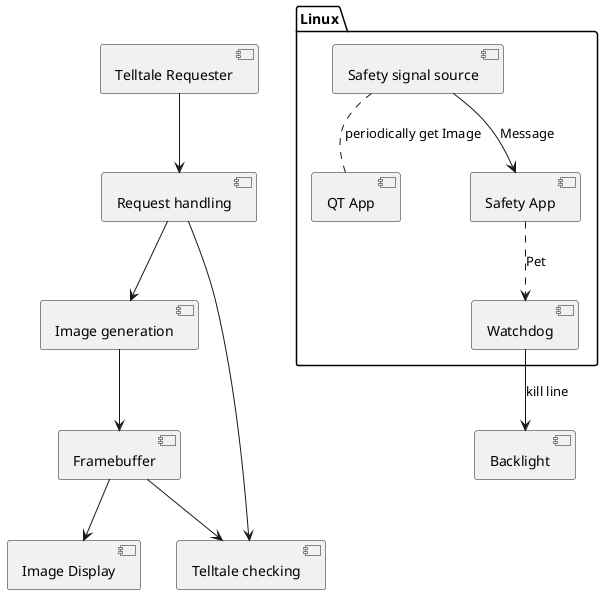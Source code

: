 ' Functional perspective
@startuml
[Telltale Requester]
[Request handling]
[Image generation]
[Image Display]
[Telltale checking]
[Telltale Requester] --> [Request handling]
[Request handling] --> [Image generation]
[Request handling] --> [Telltale checking]
[Framebuffer] --> [Image Display]
[Image generation] --> [Framebuffer]
[Framebuffer] --> [Telltale checking]

package "Linux"{
[Safety signal source] .. [QT App] : periodically get Image   
[Safety signal source] --> [Safety App] : Message
[Safety App] ..>[Watchdog] : Pet
}
[Watchdog] --> [Backlight] : kill line
@enduml